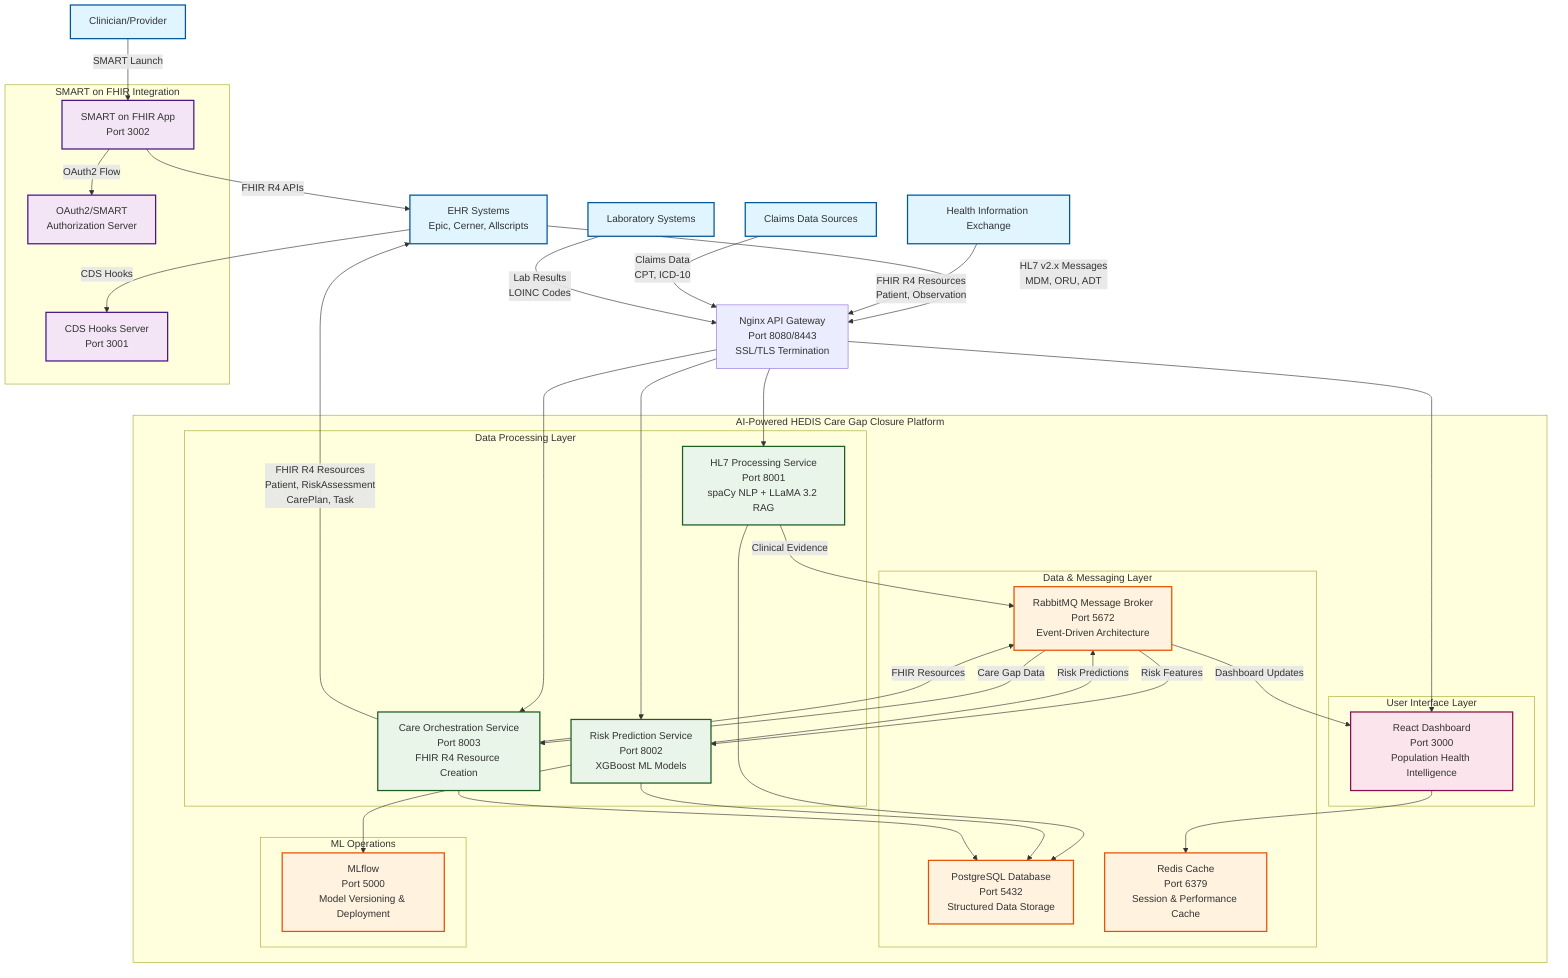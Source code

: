 flowchart TB
    %% External Systems
    EHR[EHR Systems<br/>Epic, Cerner, Allscripts]
    Clinician[Clinician/Provider]
    HIE[Health Information Exchange]
    Claims[Claims Data Sources]
    Labs[Laboratory Systems]
    
    %% SMART on FHIR Layer
    subgraph SMART["SMART on FHIR Integration"]
        Auth[OAuth2/SMART<br/>Authorization Server]
        SmartApp[SMART on FHIR App<br/>Port 3002]
        CDSHooks[CDS Hooks Server<br/>Port 3001]
    end
    
    %% API Gateway
    Gateway[Nginx API Gateway<br/>Port 8080/8443<br/>SSL/TLS Termination]
    
    %% Core Platform Services
    subgraph Platform["AI-Powered HEDIS Care Gap Closure Platform"]
        subgraph Processing["Data Processing Layer"]
            HL7Service[HL7 Processing Service<br/>Port 8001<br/>spaCy NLP + LLaMA 3.2 RAG]
            RiskService[Risk Prediction Service<br/>Port 8002<br/>XGBoost ML Models]
            CareService[Care Orchestration Service<br/>Port 8003<br/>FHIR R4 Resource Creation]
        end
        
        subgraph UI["User Interface Layer"]
            Dashboard[React Dashboard<br/>Port 3000<br/>Population Health Intelligence]
        end
        
        subgraph Data["Data & Messaging Layer"]
            RabbitMQ[RabbitMQ Message Broker<br/>Port 5672<br/>Event-Driven Architecture]
            PostgreSQL[PostgreSQL Database<br/>Port 5432<br/>Structured Data Storage]
            Redis[Redis Cache<br/>Port 6379<br/>Session & Performance Cache]
        end
        
        subgraph ML["ML Operations"]
            MLflow[MLflow<br/>Port 5000<br/>Model Versioning & Deployment]
        end
    end
    
    %% Data Flow Connections
    Clinician -->|SMART Launch| SmartApp
    SmartApp -->|OAuth2 Flow| Auth
    SmartApp -->|FHIR R4 APIs| EHR
    EHR -->|CDS Hooks| CDSHooks
    
    %% External Data Sources
    EHR -->|HL7 v2.x Messages<br/>MDM, ORU, ADT| Gateway
    HIE -->|FHIR R4 Resources<br/>Patient, Observation| Gateway
    Claims -->|Claims Data<br/>CPT, ICD-10| Gateway
    Labs -->|Lab Results<br/>LOINC Codes| Gateway
    
    %% Internal Service Communication
    Gateway --> HL7Service
    Gateway --> RiskService
    Gateway --> CareService
    Gateway --> Dashboard
    
    %% Message Flow
    HL7Service -->|Clinical Evidence| RabbitMQ
    RabbitMQ -->|Risk Features| RiskService
    RiskService -->|Risk Predictions| RabbitMQ
    RabbitMQ -->|Care Gap Data| CareService
    CareService -->|FHIR Resources| RabbitMQ
    RabbitMQ -->|Dashboard Updates| Dashboard
    
    %% Data Storage
    HL7Service --> PostgreSQL
    RiskService --> PostgreSQL
    CareService --> PostgreSQL
    Dashboard --> Redis
    
    %% ML Operations
    RiskService --> MLflow
    
    %% FHIR Write-back
    CareService -->|FHIR R4 Resources<br/>Patient, RiskAssessment<br/>CarePlan, Task| EHR
    
    %% Styling
    classDef external fill:#e1f5fe,stroke:#01579b,stroke-width:2px
    classDef smart fill:#f3e5f5,stroke:#4a148c,stroke-width:2px
    classDef service fill:#e8f5e8,stroke:#1b5e20,stroke-width:2px
    classDef data fill:#fff3e0,stroke:#e65100,stroke-width:2px
    classDef ui fill:#fce4ec,stroke:#880e4f,stroke-width:2px
    
    class EHR,Clinician,HIE,Claims,Labs external
    class Auth,SmartApp,CDSHooks smart
    class HL7Service,RiskService,CareService service
    class RabbitMQ,PostgreSQL,Redis,MLflow data
    class Dashboard ui